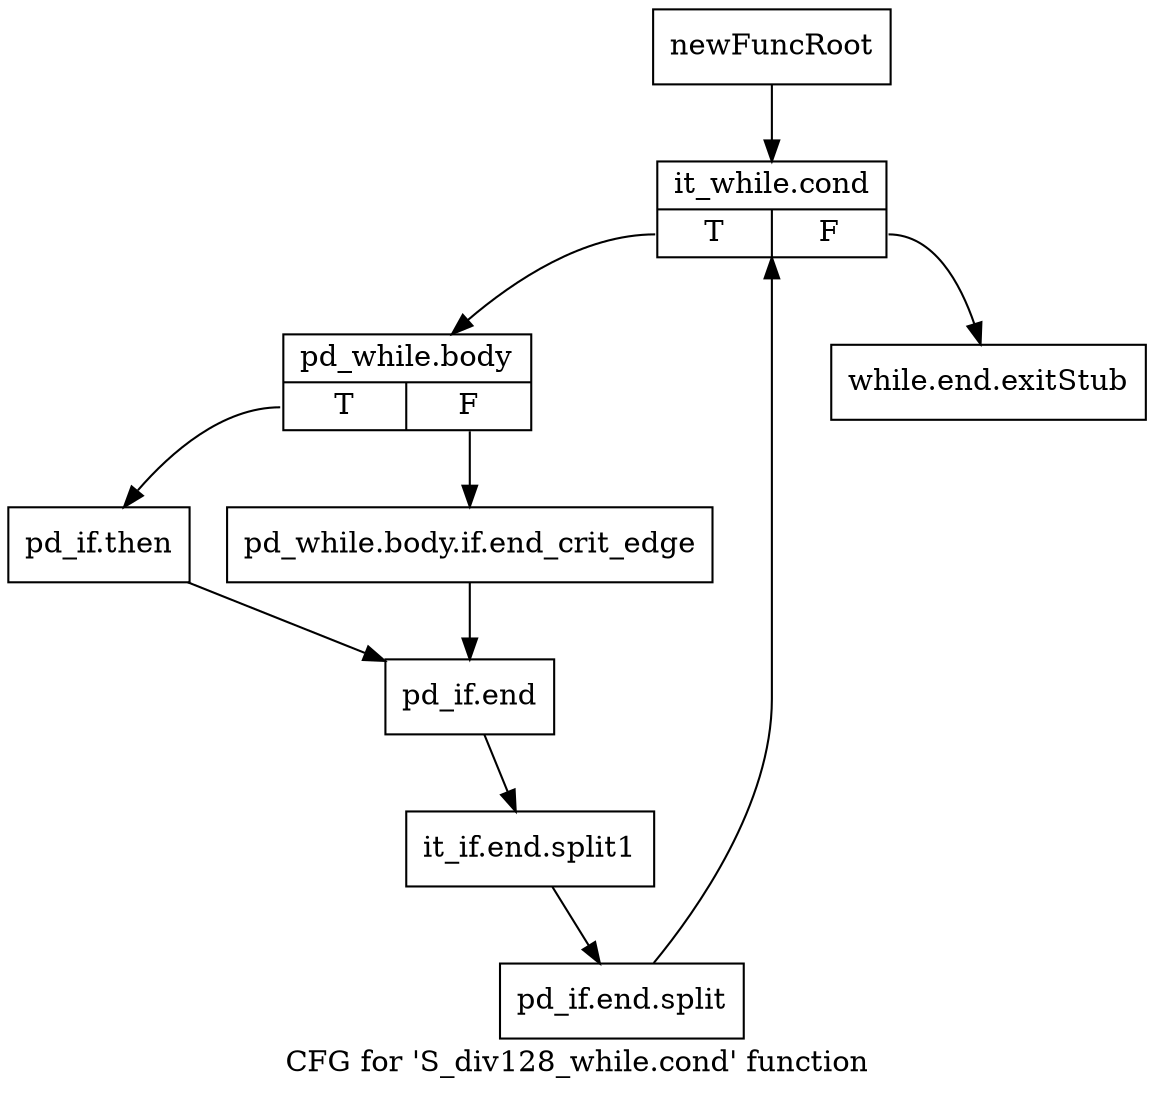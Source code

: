 digraph "CFG for 'S_div128_while.cond' function" {
	label="CFG for 'S_div128_while.cond' function";

	Node0x509d800 [shape=record,label="{newFuncRoot}"];
	Node0x509d800 -> Node0x509d8a0;
	Node0x509d850 [shape=record,label="{while.end.exitStub}"];
	Node0x509d8a0 [shape=record,label="{it_while.cond|{<s0>T|<s1>F}}"];
	Node0x509d8a0:s0 -> Node0x509d8f0;
	Node0x509d8a0:s1 -> Node0x509d850;
	Node0x509d8f0 [shape=record,label="{pd_while.body|{<s0>T|<s1>F}}"];
	Node0x509d8f0:s0 -> Node0x509d990;
	Node0x509d8f0:s1 -> Node0x509d940;
	Node0x509d940 [shape=record,label="{pd_while.body.if.end_crit_edge}"];
	Node0x509d940 -> Node0x509d9e0;
	Node0x509d990 [shape=record,label="{pd_if.then}"];
	Node0x509d990 -> Node0x509d9e0;
	Node0x509d9e0 [shape=record,label="{pd_if.end}"];
	Node0x509d9e0 -> Node0x6757af0;
	Node0x6757af0 [shape=record,label="{it_if.end.split1}"];
	Node0x6757af0 -> Node0x6828bc0;
	Node0x6828bc0 [shape=record,label="{pd_if.end.split}"];
	Node0x6828bc0 -> Node0x509d8a0;
}
